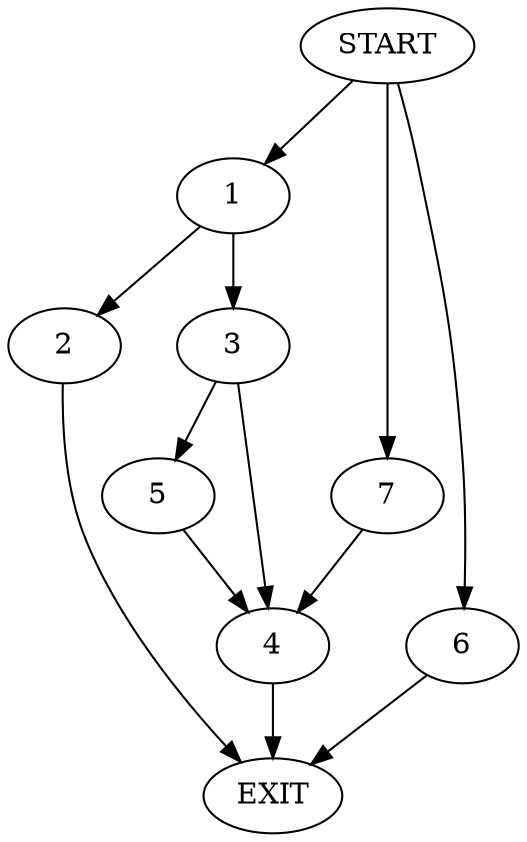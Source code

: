 digraph {
0 [label="START"]
8 [label="EXIT"]
0 -> 1
1 -> 2
1 -> 3
3 -> 4
3 -> 5
2 -> 8
4 -> 8
5 -> 4
0 -> 6
6 -> 8
0 -> 7
7 -> 4
}
